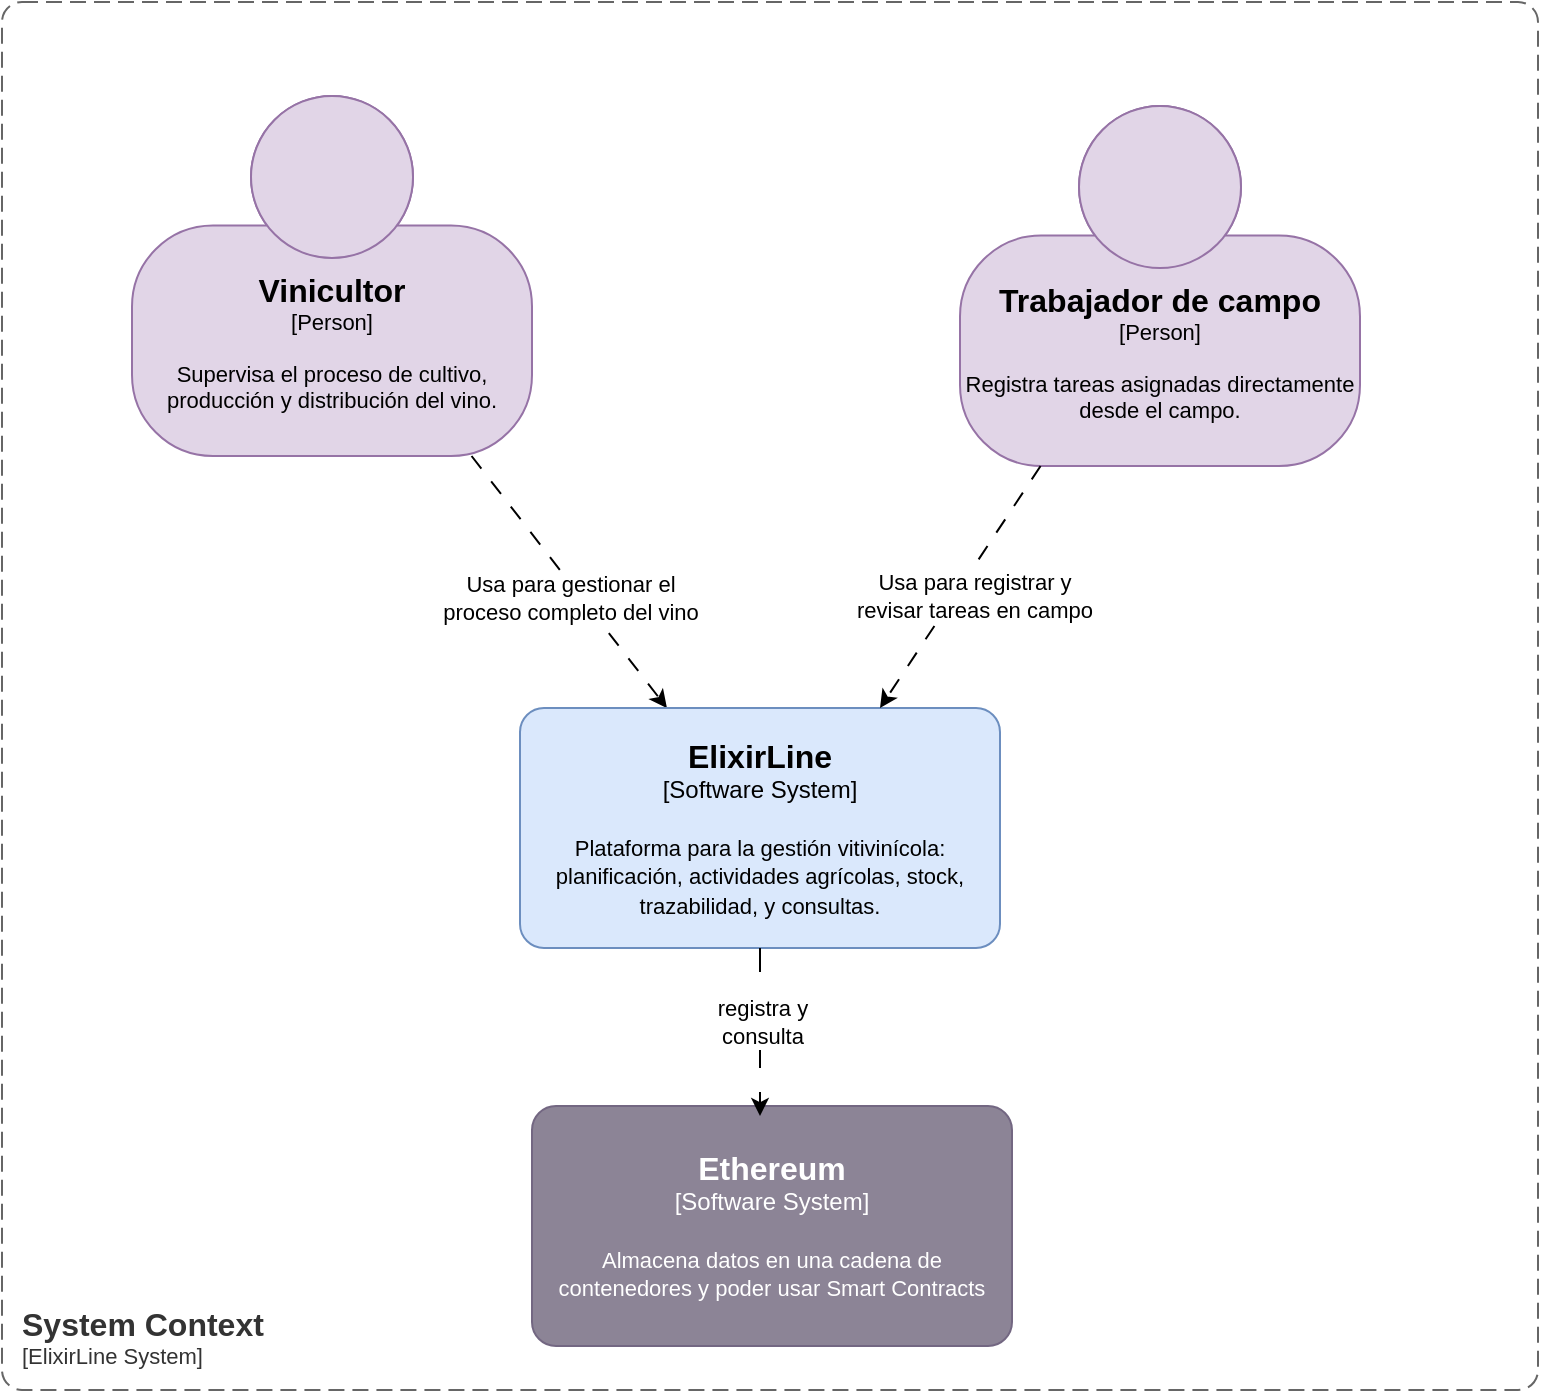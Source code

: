 <mxfile version="26.2.13" pages="2">
  <diagram name="Context Diagram" id="uOjnym7CfgpYG9LXOYtK">
    <mxGraphModel dx="1418" dy="786" grid="0" gridSize="10" guides="1" tooltips="1" connect="1" arrows="1" fold="1" page="1" pageScale="1" pageWidth="1169" pageHeight="827" math="0" shadow="0">
      <root>
        <mxCell id="0" />
        <mxCell id="1" parent="0" />
        <object placeholders="1" c4Name="Trabajador de campo" c4Type="Person" c4Description="Registra tareas asignadas directamente desde el campo." label="&lt;font style=&quot;font-size: 16px&quot;&gt;&lt;b&gt;%c4Name%&lt;/b&gt;&lt;/font&gt;&lt;div&gt;[%c4Type%]&lt;/div&gt;&lt;br&gt;&lt;div&gt;&lt;font style=&quot;font-size: 11px&quot;&gt;&lt;font&gt;%c4Description%&lt;/font&gt;&lt;/font&gt;&lt;/div&gt;" id="YMUmilM1-NcIsBZHnphX-1">
          <mxCell style="html=1;fontSize=11;dashed=0;whiteSpace=wrap;fillColor=#e1d5e7;strokeColor=#9673a6;shape=mxgraph.c4.person2;align=center;metaEdit=1;points=[[0.5,0,0],[1,0.5,0],[1,0.75,0],[0.75,1,0],[0.5,1,0],[0.25,1,0],[0,0.75,0],[0,0.5,0]];resizable=0;fontColor=#000000;" parent="1" vertex="1">
            <mxGeometry x="683" y="99" width="200" height="180" as="geometry" />
          </mxCell>
        </object>
        <mxCell id="YMUmilM1-NcIsBZHnphX-5" style="rounded=0;orthogonalLoop=1;jettySize=auto;html=1;dashed=1;dashPattern=8 8;" parent="1" source="YMUmilM1-NcIsBZHnphX-2" target="YMUmilM1-NcIsBZHnphX-4" edge="1">
          <mxGeometry relative="1" as="geometry" />
        </mxCell>
        <mxCell id="YMUmilM1-NcIsBZHnphX-7" value="Usa para gestionar el &lt;br&gt;proceso completo del vino" style="edgeLabel;html=1;align=center;verticalAlign=middle;resizable=0;points=[];" parent="YMUmilM1-NcIsBZHnphX-5" vertex="1" connectable="0">
          <mxGeometry x="0.146" relative="1" as="geometry">
            <mxPoint x="-7" y="-2" as="offset" />
          </mxGeometry>
        </mxCell>
        <object placeholders="1" c4Name="Vinicultor" c4Type="Person" c4Description="Supervisa el proceso de cultivo, producción y distribución del vino." label="&lt;font style=&quot;font-size: 16px&quot;&gt;&lt;b&gt;%c4Name%&lt;/b&gt;&lt;/font&gt;&lt;div&gt;[%c4Type%]&lt;/div&gt;&lt;br&gt;&lt;div&gt;&lt;font style=&quot;font-size: 11px&quot;&gt;&lt;font&gt;%c4Description%&lt;/font&gt;&lt;/font&gt;&lt;/div&gt;" id="YMUmilM1-NcIsBZHnphX-2">
          <mxCell style="html=1;fontSize=11;dashed=0;whiteSpace=wrap;fillColor=#e1d5e7;strokeColor=#9673a6;shape=mxgraph.c4.person2;align=center;metaEdit=1;points=[[0.5,0,0],[1,0.5,0],[1,0.75,0],[0.75,1,0],[0.5,1,0],[0.25,1,0],[0,0.75,0],[0,0.5,0]];resizable=0;fontColor=#000000;" parent="1" vertex="1">
            <mxGeometry x="269" y="94" width="200" height="180" as="geometry" />
          </mxCell>
        </object>
        <object placeholders="1" c4Name="ElixirLine" c4Type="Software System" c4Description="Plataforma para la gestión vitivinícola: planificación, actividades agrícolas, stock, trazabilidad, y consultas." label="&lt;font style=&quot;font-size: 16px&quot;&gt;&lt;b&gt;%c4Name%&lt;/b&gt;&lt;/font&gt;&lt;div&gt;[%c4Type%]&lt;/div&gt;&lt;br&gt;&lt;div&gt;&lt;font style=&quot;font-size: 11px&quot;&gt;&lt;font&gt;%c4Description%&lt;/font&gt;&lt;/font&gt;&lt;/div&gt;" id="YMUmilM1-NcIsBZHnphX-4">
          <mxCell style="rounded=1;whiteSpace=wrap;html=1;labelBackgroundColor=none;fillColor=#dae8fc;align=center;arcSize=10;strokeColor=#6c8ebf;metaEdit=1;resizable=0;points=[[0.25,0,0],[0.5,0,0],[0.75,0,0],[1,0.25,0],[1,0.5,0],[1,0.75,0],[0.75,1,0],[0.5,1,0],[0.25,1,0],[0,0.75,0],[0,0.5,0],[0,0.25,0]];fontColor=#000000;" parent="1" vertex="1">
            <mxGeometry x="463" y="400" width="240" height="120" as="geometry" />
          </mxCell>
        </object>
        <mxCell id="YMUmilM1-NcIsBZHnphX-6" style="rounded=0;orthogonalLoop=1;jettySize=auto;html=1;entryX=0.75;entryY=0;entryDx=0;entryDy=0;entryPerimeter=0;dashed=1;dashPattern=8 8;" parent="1" source="YMUmilM1-NcIsBZHnphX-1" target="YMUmilM1-NcIsBZHnphX-4" edge="1">
          <mxGeometry relative="1" as="geometry" />
        </mxCell>
        <mxCell id="YMUmilM1-NcIsBZHnphX-8" value="Usa para registrar y &lt;br&gt;revisar tareas en campo" style="edgeLabel;html=1;align=center;verticalAlign=middle;resizable=0;points=[];" parent="YMUmilM1-NcIsBZHnphX-6" vertex="1" connectable="0">
          <mxGeometry x="-0.136" y="3" relative="1" as="geometry">
            <mxPoint x="-1" y="11" as="offset" />
          </mxGeometry>
        </mxCell>
        <object placeholders="1" c4Name="System Context" c4Type="SystemScopeBoundary" c4Application="ElixirLine System" label="&lt;font style=&quot;font-size: 16px&quot;&gt;&lt;b&gt;&lt;div style=&quot;text-align: left&quot;&gt;%c4Name%&lt;/div&gt;&lt;/b&gt;&lt;/font&gt;&lt;div style=&quot;text-align: left&quot;&gt;[%c4Application%]&lt;/div&gt;" id="guUeRO_6JmoM0xkmQUXF-1">
          <mxCell style="rounded=1;fontSize=11;whiteSpace=wrap;html=1;dashed=1;arcSize=20;fillColor=none;strokeColor=#666666;fontColor=#333333;labelBackgroundColor=none;align=left;verticalAlign=bottom;labelBorderColor=none;spacingTop=0;spacing=10;dashPattern=8 4;metaEdit=1;rotatable=0;perimeter=rectanglePerimeter;noLabel=0;labelPadding=0;allowArrows=0;connectable=0;expand=0;recursiveResize=0;editable=1;pointerEvents=0;absoluteArcSize=1;points=[[0.25,0,0],[0.5,0,0],[0.75,0,0],[1,0.25,0],[1,0.5,0],[1,0.75,0],[0.75,1,0],[0.5,1,0],[0.25,1,0],[0,0.75,0],[0,0.5,0],[0,0.25,0]];" parent="1" vertex="1">
            <mxGeometry x="204" y="47" width="768" height="694" as="geometry" />
          </mxCell>
        </object>
        <object placeholders="1" c4Name="Ethereum" c4Type="Software System" c4Description="Almacena datos en una cadena de contenedores y poder usar Smart Contracts" label="&lt;font style=&quot;font-size: 16px&quot;&gt;&lt;b&gt;%c4Name%&lt;/b&gt;&lt;/font&gt;&lt;div&gt;[%c4Type%]&lt;/div&gt;&lt;br&gt;&lt;div&gt;&lt;font style=&quot;font-size: 11px&quot;&gt;&lt;font&gt;%c4Description%&lt;/font&gt;&lt;/font&gt;&lt;/div&gt;" id="cQ1mkwL9oA9Pb2-opnyX-1">
          <mxCell style="rounded=1;whiteSpace=wrap;html=1;labelBackgroundColor=none;fillColor=#8C8496;fontColor=#FFFFFF;align=center;arcSize=10;strokeColor=#736782;metaEdit=1;resizable=0;points=[[0.25,0,0],[0.5,0,0],[0.75,0,0],[1,0.25,0],[1,0.5,0],[1,0.75,0],[0.75,1,0],[0.5,1,0],[0.25,1,0],[0,0.75,0],[0,0.5,0],[0,0.25,0]];" vertex="1" parent="1">
            <mxGeometry x="469" y="599" width="240" height="120" as="geometry" />
          </mxCell>
        </object>
        <mxCell id="cQ1mkwL9oA9Pb2-opnyX-2" style="rounded=0;orthogonalLoop=1;jettySize=auto;html=1;entryX=0.475;entryY=0.042;entryDx=0;entryDy=0;entryPerimeter=0;dashed=1;dashPattern=12 12;" edge="1" parent="1" source="YMUmilM1-NcIsBZHnphX-4" target="cQ1mkwL9oA9Pb2-opnyX-1">
          <mxGeometry relative="1" as="geometry" />
        </mxCell>
        <mxCell id="cQ1mkwL9oA9Pb2-opnyX-3" value="registra y&lt;br&gt;consulta" style="edgeLabel;html=1;align=center;verticalAlign=middle;resizable=0;points=[];" vertex="1" connectable="0" parent="cQ1mkwL9oA9Pb2-opnyX-2">
          <mxGeometry x="-0.119" y="1" relative="1" as="geometry">
            <mxPoint as="offset" />
          </mxGeometry>
        </mxCell>
      </root>
    </mxGraphModel>
  </diagram>
  <diagram name="Container Diagram" id="SvoZ6BA12bfAeRY61c4y">
    <mxGraphModel dx="1164" dy="925" grid="1" gridSize="10" guides="1" tooltips="1" connect="1" arrows="1" fold="1" page="0" pageScale="1" pageWidth="1169" pageHeight="827" math="0" shadow="0">
      <root>
        <mxCell id="d5LLOKkOeG_9j9bhriE3-0" />
        <mxCell id="d5LLOKkOeG_9j9bhriE3-1" parent="d5LLOKkOeG_9j9bhriE3-0" />
        <mxCell id="igJmYvUacM-a41SzV9_S-3" style="rounded=0;orthogonalLoop=1;jettySize=auto;html=1;dashed=1;dashPattern=12 12;" parent="d5LLOKkOeG_9j9bhriE3-1" source="Tmq0gcRgzJMAJN_U8fFw-0" target="HoD04XNqzwngiarzLsuw-3" edge="1">
          <mxGeometry relative="1" as="geometry" />
        </mxCell>
        <mxCell id="igJmYvUacM-a41SzV9_S-13" value="Consulta" style="edgeLabel;html=1;align=center;verticalAlign=middle;resizable=0;points=[];dashed=0;strokeColor=#9673a6;fontFamily=Helvetica;fontSize=11;fontColor=#000000;fillColor=#e1d5e7;" parent="igJmYvUacM-a41SzV9_S-3" vertex="1" connectable="0">
          <mxGeometry x="-0.42" y="3" relative="1" as="geometry">
            <mxPoint as="offset" />
          </mxGeometry>
        </mxCell>
        <object placeholders="1" c4Name="Trabajador de campo" c4Type="Person" c4Description="Registra tareas asignadas directamente desde el campo." label="&lt;font style=&quot;font-size: 16px&quot;&gt;&lt;b&gt;%c4Name%&lt;/b&gt;&lt;/font&gt;&lt;div&gt;[%c4Type%]&lt;/div&gt;&lt;br&gt;&lt;div&gt;&lt;font style=&quot;font-size: 11px&quot;&gt;&lt;font&gt;%c4Description%&lt;/font&gt;&lt;/font&gt;&lt;/div&gt;" id="Tmq0gcRgzJMAJN_U8fFw-0">
          <mxCell style="html=1;fontSize=11;dashed=0;whiteSpace=wrap;fillColor=#e1d5e7;strokeColor=#9673a6;shape=mxgraph.c4.person2;align=center;metaEdit=1;points=[[0.5,0,0],[1,0.5,0],[1,0.75,0],[0.75,1,0],[0.5,1,0],[0.25,1,0],[0,0.75,0],[0,0.5,0]];resizable=0;fontColor=#000000;" parent="d5LLOKkOeG_9j9bhriE3-1" vertex="1">
            <mxGeometry x="1030" y="70" width="200" height="180" as="geometry" />
          </mxCell>
        </object>
        <mxCell id="igJmYvUacM-a41SzV9_S-4" style="rounded=0;orthogonalLoop=1;jettySize=auto;html=1;dashed=1;dashPattern=12 12;" parent="d5LLOKkOeG_9j9bhriE3-1" source="Tmq0gcRgzJMAJN_U8fFw-3" target="HoD04XNqzwngiarzLsuw-0" edge="1">
          <mxGeometry relative="1" as="geometry" />
        </mxCell>
        <mxCell id="igJmYvUacM-a41SzV9_S-12" value="Consulta" style="edgeLabel;html=1;align=center;verticalAlign=middle;resizable=0;points=[];dashed=0;strokeColor=#9673a6;fontFamily=Helvetica;fontSize=11;fontColor=#000000;fillColor=#e1d5e7;" parent="igJmYvUacM-a41SzV9_S-4" vertex="1" connectable="0">
          <mxGeometry x="-0.292" y="1" relative="1" as="geometry">
            <mxPoint as="offset" />
          </mxGeometry>
        </mxCell>
        <object placeholders="1" c4Name="Vinicultor" c4Type="Person" c4Description="Supervisa el proceso de cultivo, producción y distribución del vino." label="&lt;font style=&quot;font-size: 16px&quot;&gt;&lt;b&gt;%c4Name%&lt;/b&gt;&lt;/font&gt;&lt;div&gt;[%c4Type%]&lt;/div&gt;&lt;br&gt;&lt;div&gt;&lt;font style=&quot;font-size: 11px&quot;&gt;&lt;font&gt;%c4Description%&lt;/font&gt;&lt;/font&gt;&lt;/div&gt;" id="Tmq0gcRgzJMAJN_U8fFw-3">
          <mxCell style="html=1;fontSize=11;dashed=0;whiteSpace=wrap;fillColor=#e1d5e7;strokeColor=#9673a6;shape=mxgraph.c4.person2;align=center;metaEdit=1;points=[[0.5,0,0],[1,0.5,0],[1,0.75,0],[0.75,1,0],[0.5,1,0],[0.25,1,0],[0,0.75,0],[0,0.5,0]];resizable=0;fontColor=#000000;" parent="d5LLOKkOeG_9j9bhriE3-1" vertex="1">
            <mxGeometry x="590" y="70" width="200" height="180" as="geometry" />
          </mxCell>
        </object>
        <object placeholders="1" c4Name="Component - API Application" c4Type="SystemScopeBoundary" c4Application="ElixirLine System" label="&lt;font style=&quot;font-size: 16px&quot;&gt;&lt;b&gt;&lt;div style=&quot;text-align: left&quot;&gt;%c4Name%&lt;/div&gt;&lt;/b&gt;&lt;/font&gt;&lt;div style=&quot;text-align: left&quot;&gt;[%c4Application%]&lt;/div&gt;" id="Tmq0gcRgzJMAJN_U8fFw-7">
          <mxCell style="rounded=1;fontSize=11;whiteSpace=wrap;html=1;dashed=1;arcSize=20;fillColor=none;strokeColor=#666666;fontColor=#333333;labelBackgroundColor=none;align=left;verticalAlign=bottom;labelBorderColor=none;spacingTop=0;spacing=10;dashPattern=8 4;metaEdit=1;rotatable=0;perimeter=rectanglePerimeter;noLabel=0;labelPadding=0;allowArrows=0;connectable=0;expand=0;recursiveResize=0;editable=1;pointerEvents=0;absoluteArcSize=1;points=[[0.25,0,0],[0.5,0,0],[0.75,0,0],[1,0.25,0],[1,0.5,0],[1,0.75,0],[0.75,1,0],[0.5,1,0],[0.25,1,0],[0,0.75,0],[0,0.5,0],[0,0.25,0]];" parent="d5LLOKkOeG_9j9bhriE3-1" vertex="1">
            <mxGeometry x="280" y="310" width="1160" height="700" as="geometry" />
          </mxCell>
        </object>
        <mxCell id="igJmYvUacM-a41SzV9_S-5" style="edgeStyle=orthogonalEdgeStyle;rounded=0;orthogonalLoop=1;jettySize=auto;html=1;dashed=1;dashPattern=12 12;" parent="d5LLOKkOeG_9j9bhriE3-1" source="HoD04XNqzwngiarzLsuw-0" target="HoD04XNqzwngiarzLsuw-1" edge="1">
          <mxGeometry relative="1" as="geometry" />
        </mxCell>
        <mxCell id="igJmYvUacM-a41SzV9_S-9" value="entrega" style="edgeLabel;html=1;align=center;verticalAlign=middle;resizable=0;points=[];" parent="igJmYvUacM-a41SzV9_S-5" vertex="1" connectable="0">
          <mxGeometry x="-0.139" y="-2" relative="1" as="geometry">
            <mxPoint as="offset" />
          </mxGeometry>
        </mxCell>
        <object placeholders="1" c4Name="Web Application" c4Type="Container" c4Technology="Vue.js" c4Description="Entrega el contenido estático y la SPA de ElixirLine" label="&lt;font style=&quot;font-size: 16px&quot;&gt;&lt;b&gt;%c4Name%&lt;/b&gt;&lt;/font&gt;&lt;div&gt;[%c4Type%: %c4Technology%]&lt;/div&gt;&lt;br&gt;&lt;div&gt;&lt;font style=&quot;font-size: 11px&quot;&gt;&lt;font&gt;%c4Description%&lt;/font&gt;&lt;/font&gt;&lt;/div&gt;" id="HoD04XNqzwngiarzLsuw-0">
          <mxCell style="rounded=1;whiteSpace=wrap;html=1;fontSize=11;labelBackgroundColor=none;fillColor=#dae8fc;align=center;arcSize=10;strokeColor=#6c8ebf;metaEdit=1;resizable=0;points=[[0.25,0,0],[0.5,0,0],[0.75,0,0],[1,0.25,0],[1,0.5,0],[1,0.75,0],[0.75,1,0],[0.5,1,0],[0.25,1,0],[0,0.75,0],[0,0.5,0],[0,0.25,0]];" parent="d5LLOKkOeG_9j9bhriE3-1" vertex="1">
            <mxGeometry x="320" y="360" width="240" height="120" as="geometry" />
          </mxCell>
        </object>
        <mxCell id="igJmYvUacM-a41SzV9_S-6" style="rounded=0;orthogonalLoop=1;jettySize=auto;html=1;dashed=1;dashPattern=12 12;" parent="d5LLOKkOeG_9j9bhriE3-1" source="HoD04XNqzwngiarzLsuw-1" target="igJmYvUacM-a41SzV9_S-2" edge="1">
          <mxGeometry relative="1" as="geometry" />
        </mxCell>
        <mxCell id="igJmYvUacM-a41SzV9_S-10" value="Realiza llamadas&lt;br&gt;API a &lt;br&gt;[JSON/HTTPS]" style="edgeLabel;html=1;align=center;verticalAlign=middle;resizable=0;points=[];dashed=0;strokeColor=#9673a6;fontFamily=Helvetica;fontSize=11;fontColor=#000000;fillColor=#e1d5e7;" parent="igJmYvUacM-a41SzV9_S-6" vertex="1" connectable="0">
          <mxGeometry x="-0.338" relative="1" as="geometry">
            <mxPoint y="10" as="offset" />
          </mxGeometry>
        </mxCell>
        <object placeholders="1" c4Name="Single Page Application" c4Type="Container" c4Technology="Vue.js" c4Description="Entrega todas las funcionalidades y características de la plataforma ElixirLine a los usuarios mediante un Web Browser" label="&lt;font style=&quot;font-size: 16px&quot;&gt;&lt;b&gt;%c4Name%&lt;/b&gt;&lt;/font&gt;&lt;div&gt;[%c4Type%: %c4Technology%]&lt;/div&gt;&lt;br&gt;&lt;div&gt;&lt;font style=&quot;font-size: 11px&quot;&gt;&lt;font&gt;%c4Description%&lt;/font&gt;&lt;/font&gt;&lt;/div&gt;" id="HoD04XNqzwngiarzLsuw-1">
          <mxCell style="rounded=1;whiteSpace=wrap;html=1;fontSize=11;labelBackgroundColor=none;fillColor=#dae8fc;align=center;arcSize=10;strokeColor=#6c8ebf;metaEdit=1;resizable=0;points=[[0.25,0,0],[0.5,0,0],[0.75,0,0],[1,0.25,0],[1,0.5,0],[1,0.75,0],[0.75,1,0],[0.5,1,0],[0.25,1,0],[0,0.75,0],[0,0.5,0],[0,0.25,0]];" parent="d5LLOKkOeG_9j9bhriE3-1" vertex="1">
            <mxGeometry x="790" y="360" width="240" height="120" as="geometry" />
          </mxCell>
        </object>
        <mxCell id="igJmYvUacM-a41SzV9_S-8" style="rounded=0;orthogonalLoop=1;jettySize=auto;html=1;entryX=1;entryY=0.5;entryDx=0;entryDy=0;entryPerimeter=0;dashed=1;dashPattern=12 12;" parent="d5LLOKkOeG_9j9bhriE3-1" source="HoD04XNqzwngiarzLsuw-3" target="igJmYvUacM-a41SzV9_S-2" edge="1">
          <mxGeometry relative="1" as="geometry" />
        </mxCell>
        <mxCell id="igJmYvUacM-a41SzV9_S-11" value="Realiza llamadas&lt;br&gt;API a&lt;br&gt;[JSON/HTTPS]" style="edgeLabel;html=1;align=center;verticalAlign=middle;resizable=0;points=[];dashed=0;strokeColor=#9673a6;fontFamily=Helvetica;fontSize=11;fontColor=#000000;fillColor=#e1d5e7;" parent="igJmYvUacM-a41SzV9_S-8" vertex="1" connectable="0">
          <mxGeometry x="-0.051" y="-1" relative="1" as="geometry">
            <mxPoint x="-1" as="offset" />
          </mxGeometry>
        </mxCell>
        <object placeholders="1" c4Name="Mobile Application" c4Type="Container" c4Technology="Flutter" c4Description="Orientada al trabajo en campo. Permite registrar tareas, consultar actividades, etc." label="&lt;font style=&quot;font-size: 16px&quot;&gt;&lt;b&gt;%c4Name%&lt;/b&gt;&lt;/font&gt;&lt;div&gt;[%c4Type%: %c4Technology%]&lt;/div&gt;&lt;br&gt;&lt;div&gt;&lt;font style=&quot;font-size: 11px&quot;&gt;&lt;font&gt;%c4Description%&lt;/font&gt;&lt;/font&gt;&lt;/div&gt;" id="HoD04XNqzwngiarzLsuw-3">
          <mxCell style="rounded=1;whiteSpace=wrap;html=1;fontSize=11;labelBackgroundColor=none;fillColor=#dae8fc;align=center;arcSize=10;strokeColor=#6c8ebf;metaEdit=1;resizable=0;points=[[0.25,0,0],[0.5,0,0],[0.75,0,0],[1,0.25,0],[1,0.5,0],[1,0.75,0],[0.75,1,0],[0.5,1,0],[0.25,1,0],[0,0.75,0],[0,0.5,0],[0,0.25,0]];direction=south;" parent="d5LLOKkOeG_9j9bhriE3-1" vertex="1">
            <mxGeometry x="1280" y="360" width="120" height="240" as="geometry" />
          </mxCell>
        </object>
        <object placeholders="1" c4Name="Database" c4Type="Container" c4Technology="MySQL" c4Description="Almacena toda la información estructurada de la plataforma" label="&lt;font style=&quot;font-size: 16px&quot;&gt;&lt;b&gt;%c4Name%&lt;/b&gt;&lt;/font&gt;&lt;div&gt;[%c4Type%:&amp;nbsp;%c4Technology%]&lt;/div&gt;&lt;br&gt;&lt;div&gt;&lt;font style=&quot;font-size: 11px&quot;&gt;&lt;font&gt;%c4Description%&lt;/font&gt;&lt;/font&gt;&lt;/div&gt;" id="HoD04XNqzwngiarzLsuw-4">
          <mxCell style="shape=cylinder3;size=15;whiteSpace=wrap;html=1;boundedLbl=1;rounded=0;labelBackgroundColor=none;fillColor=#dae8fc;fontSize=12;align=center;strokeColor=#6c8ebf;metaEdit=1;points=[[0.5,0,0],[1,0.25,0],[1,0.5,0],[1,0.75,0],[0.5,1,0],[0,0.75,0],[0,0.5,0],[0,0.25,0]];resizable=0;" parent="d5LLOKkOeG_9j9bhriE3-1" vertex="1">
            <mxGeometry x="790" y="830" width="240" height="120" as="geometry" />
          </mxCell>
        </object>
        <mxCell id="igJmYvUacM-a41SzV9_S-7" style="rounded=0;orthogonalLoop=1;jettySize=auto;html=1;dashed=1;dashPattern=12 12;" parent="d5LLOKkOeG_9j9bhriE3-1" source="igJmYvUacM-a41SzV9_S-2" target="HoD04XNqzwngiarzLsuw-4" edge="1">
          <mxGeometry relative="1" as="geometry" />
        </mxCell>
        <mxCell id="igJmYvUacM-a41SzV9_S-14" value="Escribe y lee" style="edgeLabel;html=1;align=center;verticalAlign=middle;resizable=0;points=[];dashed=0;strokeColor=#9673a6;fontFamily=Helvetica;fontSize=11;fontColor=#000000;fillColor=#e1d5e7;" parent="igJmYvUacM-a41SzV9_S-7" vertex="1" connectable="0">
          <mxGeometry x="-0.056" y="-1" relative="1" as="geometry">
            <mxPoint x="1" as="offset" />
          </mxGeometry>
        </mxCell>
        <mxCell id="F_rtPeU33wusVuR_rndO-1" style="rounded=0;orthogonalLoop=1;jettySize=auto;html=1;dashed=1;dashPattern=12 12;exitX=0.989;exitY=0.645;exitDx=0;exitDy=0;exitPerimeter=0;" edge="1" parent="d5LLOKkOeG_9j9bhriE3-1" source="igJmYvUacM-a41SzV9_S-2" target="F_rtPeU33wusVuR_rndO-0">
          <mxGeometry relative="1" as="geometry" />
        </mxCell>
        <mxCell id="HXZDDc438eONgSZ0JSrl-0" value="registra yconsulta" style="edgeLabel;html=1;align=center;verticalAlign=middle;resizable=0;points=[];" vertex="1" connectable="0" parent="F_rtPeU33wusVuR_rndO-1">
          <mxGeometry x="-0.07" y="1" relative="1" as="geometry">
            <mxPoint as="offset" />
          </mxGeometry>
        </mxCell>
        <object placeholders="1" c4Name="API REST" c4Type="Container" c4Technology="Spring Boot &amp; Java 21" c4Description="Provee las funcionalidades de la plataforma por medio de una API RestFul" label="&lt;font style=&quot;font-size: 16px&quot;&gt;&lt;b&gt;%c4Name%&lt;/b&gt;&lt;/font&gt;&lt;div&gt;[%c4Type%: %c4Technology%]&lt;/div&gt;&lt;br&gt;&lt;div&gt;&lt;font style=&quot;font-size: 11px&quot;&gt;&lt;font&gt;%c4Description%&lt;/font&gt;&lt;/font&gt;&lt;/div&gt;" id="igJmYvUacM-a41SzV9_S-2">
          <mxCell style="rounded=1;whiteSpace=wrap;html=1;fontSize=11;labelBackgroundColor=none;fillColor=#dae8fc;align=center;arcSize=10;strokeColor=#6c8ebf;metaEdit=1;resizable=0;points=[[0.25,0,0],[0.5,0,0],[0.75,0,0],[1,0.25,0],[1,0.5,0],[1,0.75,0],[0.75,1,0],[0.5,1,0],[0.25,1,0],[0,0.75,0],[0,0.5,0],[0,0.25,0]];" parent="d5LLOKkOeG_9j9bhriE3-1" vertex="1">
            <mxGeometry x="790" y="600" width="240" height="120" as="geometry" />
          </mxCell>
        </object>
        <object placeholders="1" c4Name="Ethereum" c4Type="Software System" c4Description="Almacena datos en una cadena de contenedores y poder usar Smart Contracts" label="&lt;font style=&quot;font-size: 16px&quot;&gt;&lt;b&gt;%c4Name%&lt;/b&gt;&lt;/font&gt;&lt;div&gt;[%c4Type%]&lt;/div&gt;&lt;br&gt;&lt;div&gt;&lt;font style=&quot;font-size: 11px&quot;&gt;&lt;font&gt;%c4Description%&lt;/font&gt;&lt;/font&gt;&lt;/div&gt;" id="F_rtPeU33wusVuR_rndO-0">
          <mxCell style="rounded=1;whiteSpace=wrap;html=1;labelBackgroundColor=none;fillColor=#8C8496;fontColor=#FFFFFF;align=center;arcSize=10;strokeColor=#736782;metaEdit=1;resizable=0;points=[[0.25,0,0],[0.5,0,0],[0.75,0,0],[1,0.25,0],[1,0.5,0],[1,0.75,0],[0.75,1,0],[0.5,1,0],[0.25,1,0],[0,0.75,0],[0,0.5,0],[0,0.25,0]];" vertex="1" parent="d5LLOKkOeG_9j9bhriE3-1">
            <mxGeometry x="1520" y="620" width="240" height="120" as="geometry" />
          </mxCell>
        </object>
      </root>
    </mxGraphModel>
  </diagram>
</mxfile>
